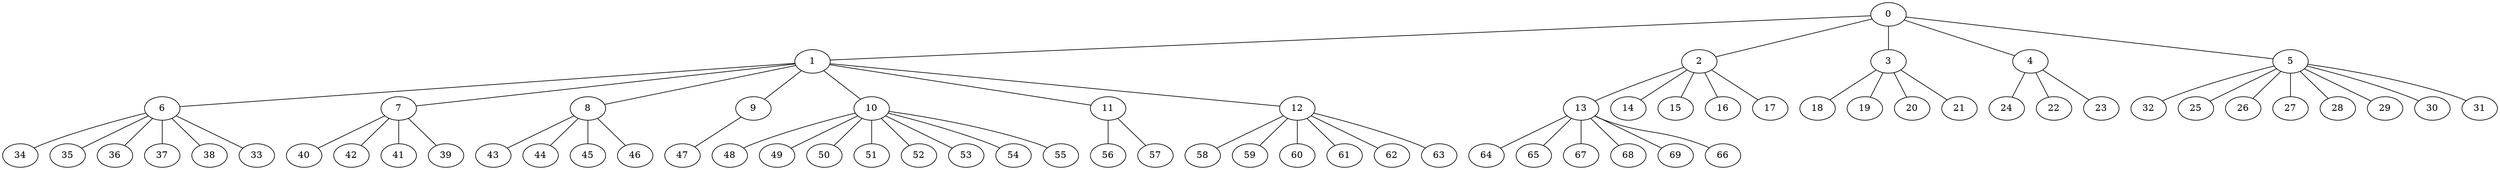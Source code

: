 
graph graphname {
    0 -- 1
0 -- 2
0 -- 3
0 -- 4
0 -- 5
1 -- 6
1 -- 7
1 -- 8
1 -- 9
1 -- 10
1 -- 11
1 -- 12
2 -- 13
2 -- 14
2 -- 15
2 -- 16
2 -- 17
3 -- 18
3 -- 19
3 -- 20
3 -- 21
4 -- 24
4 -- 22
4 -- 23
5 -- 32
5 -- 25
5 -- 26
5 -- 27
5 -- 28
5 -- 29
5 -- 30
5 -- 31
6 -- 34
6 -- 35
6 -- 36
6 -- 37
6 -- 38
6 -- 33
7 -- 40
7 -- 42
7 -- 41
7 -- 39
8 -- 43
8 -- 44
8 -- 45
8 -- 46
9 -- 47
10 -- 48
10 -- 49
10 -- 50
10 -- 51
10 -- 52
10 -- 53
10 -- 54
10 -- 55
11 -- 56
11 -- 57
12 -- 58
12 -- 59
12 -- 60
12 -- 61
12 -- 62
12 -- 63
13 -- 64
13 -- 65
13 -- 67
13 -- 68
13 -- 69
13 -- 66

}
